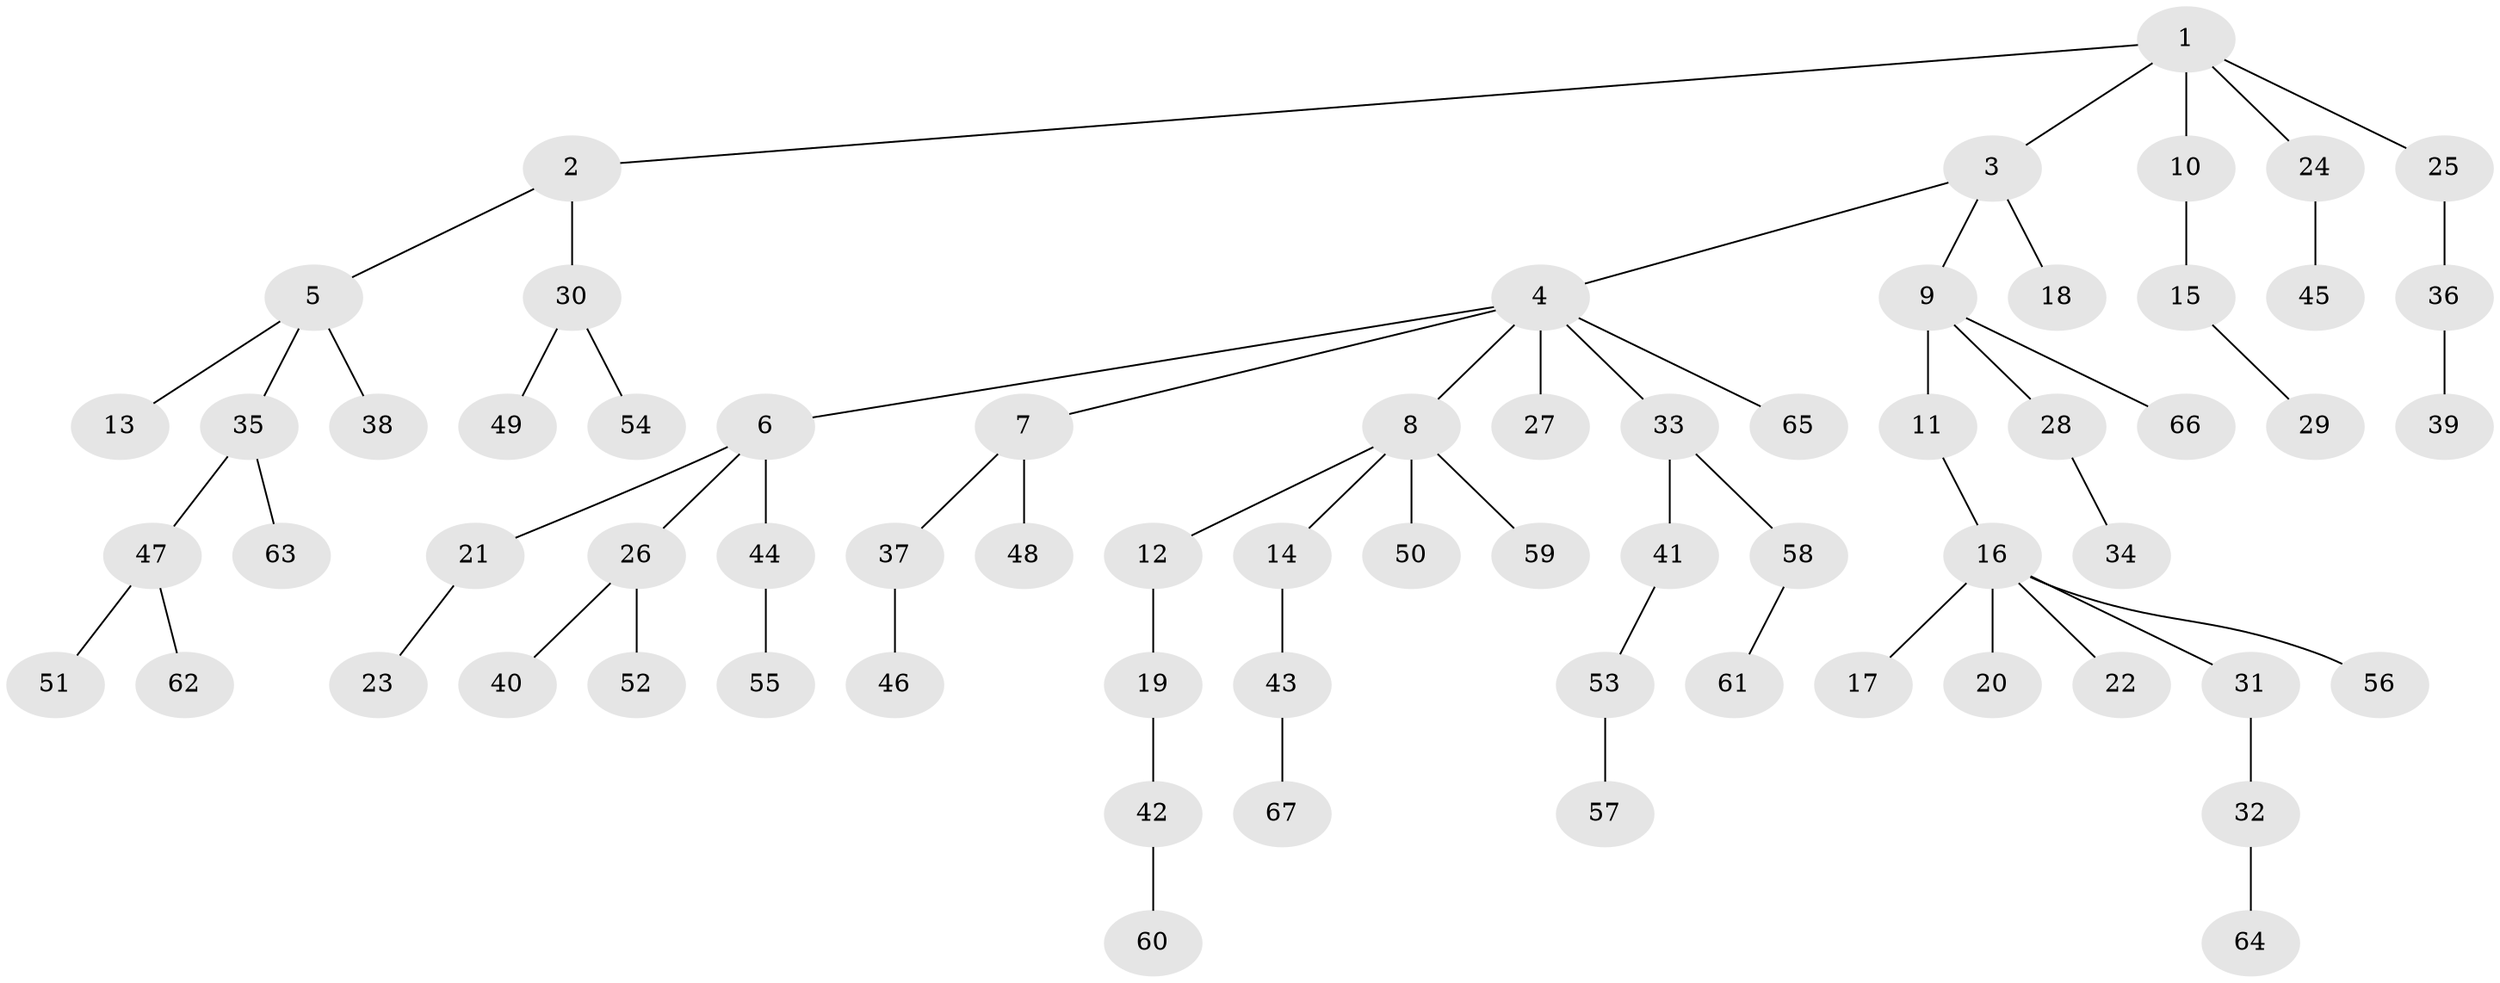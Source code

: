 // Generated by graph-tools (version 1.1) at 2025/02/03/09/25 03:02:17]
// undirected, 67 vertices, 66 edges
graph export_dot {
graph [start="1"]
  node [color=gray90,style=filled];
  1;
  2;
  3;
  4;
  5;
  6;
  7;
  8;
  9;
  10;
  11;
  12;
  13;
  14;
  15;
  16;
  17;
  18;
  19;
  20;
  21;
  22;
  23;
  24;
  25;
  26;
  27;
  28;
  29;
  30;
  31;
  32;
  33;
  34;
  35;
  36;
  37;
  38;
  39;
  40;
  41;
  42;
  43;
  44;
  45;
  46;
  47;
  48;
  49;
  50;
  51;
  52;
  53;
  54;
  55;
  56;
  57;
  58;
  59;
  60;
  61;
  62;
  63;
  64;
  65;
  66;
  67;
  1 -- 2;
  1 -- 3;
  1 -- 10;
  1 -- 24;
  1 -- 25;
  2 -- 5;
  2 -- 30;
  3 -- 4;
  3 -- 9;
  3 -- 18;
  4 -- 6;
  4 -- 7;
  4 -- 8;
  4 -- 27;
  4 -- 33;
  4 -- 65;
  5 -- 13;
  5 -- 35;
  5 -- 38;
  6 -- 21;
  6 -- 26;
  6 -- 44;
  7 -- 37;
  7 -- 48;
  8 -- 12;
  8 -- 14;
  8 -- 50;
  8 -- 59;
  9 -- 11;
  9 -- 28;
  9 -- 66;
  10 -- 15;
  11 -- 16;
  12 -- 19;
  14 -- 43;
  15 -- 29;
  16 -- 17;
  16 -- 20;
  16 -- 22;
  16 -- 31;
  16 -- 56;
  19 -- 42;
  21 -- 23;
  24 -- 45;
  25 -- 36;
  26 -- 40;
  26 -- 52;
  28 -- 34;
  30 -- 49;
  30 -- 54;
  31 -- 32;
  32 -- 64;
  33 -- 41;
  33 -- 58;
  35 -- 47;
  35 -- 63;
  36 -- 39;
  37 -- 46;
  41 -- 53;
  42 -- 60;
  43 -- 67;
  44 -- 55;
  47 -- 51;
  47 -- 62;
  53 -- 57;
  58 -- 61;
}
